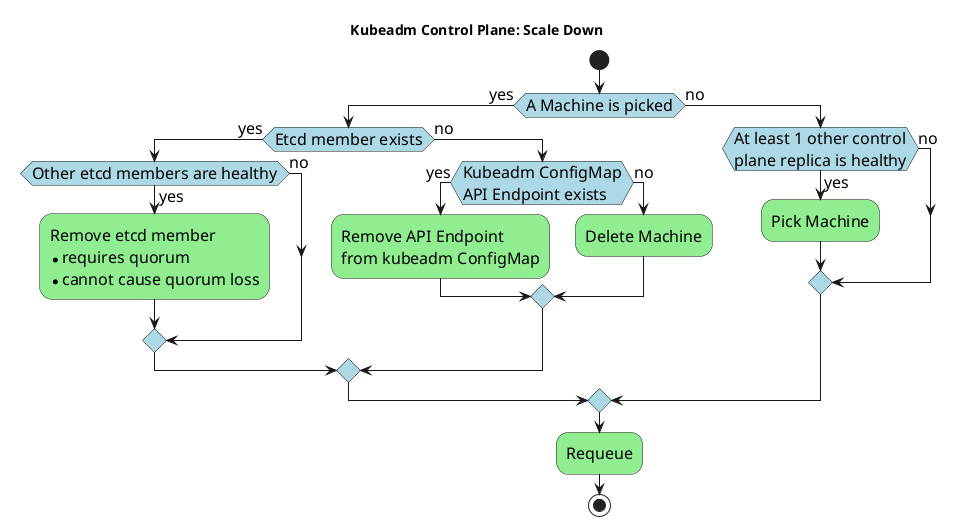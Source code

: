 @startuml
skinparam ActivityBackgroundColor lightgreen
skinparam ActivityDiamondBackgroundColor lightblue
skinparam activityFontSize 16
skinparam activityDiamondFontSize 16
skinparam activityArrowFontSize 16

title Kubeadm Control Plane: Scale Down

start

if (A Machine is picked) then (yes)
    if (Etcd member exists) then (yes)
        if (Other etcd members are healthy) then (yes)
            :Remove etcd member
            *requires quorum
            *cannot cause quorum loss;
        else (no)
        endif
    else (no)
        if (Kubeadm ConfigMap\nAPI Endpoint exists) then (yes)
            :Remove API Endpoint
            from kubeadm ConfigMap;
        else (no)
            :Delete Machine;
        endif
    endif
else (no)
    if (At least 1 other control\nplane replica is healthy) then (yes)
        :Pick Machine;
    else (no)
    endif
endif
:Requeue;
stop

@enduml